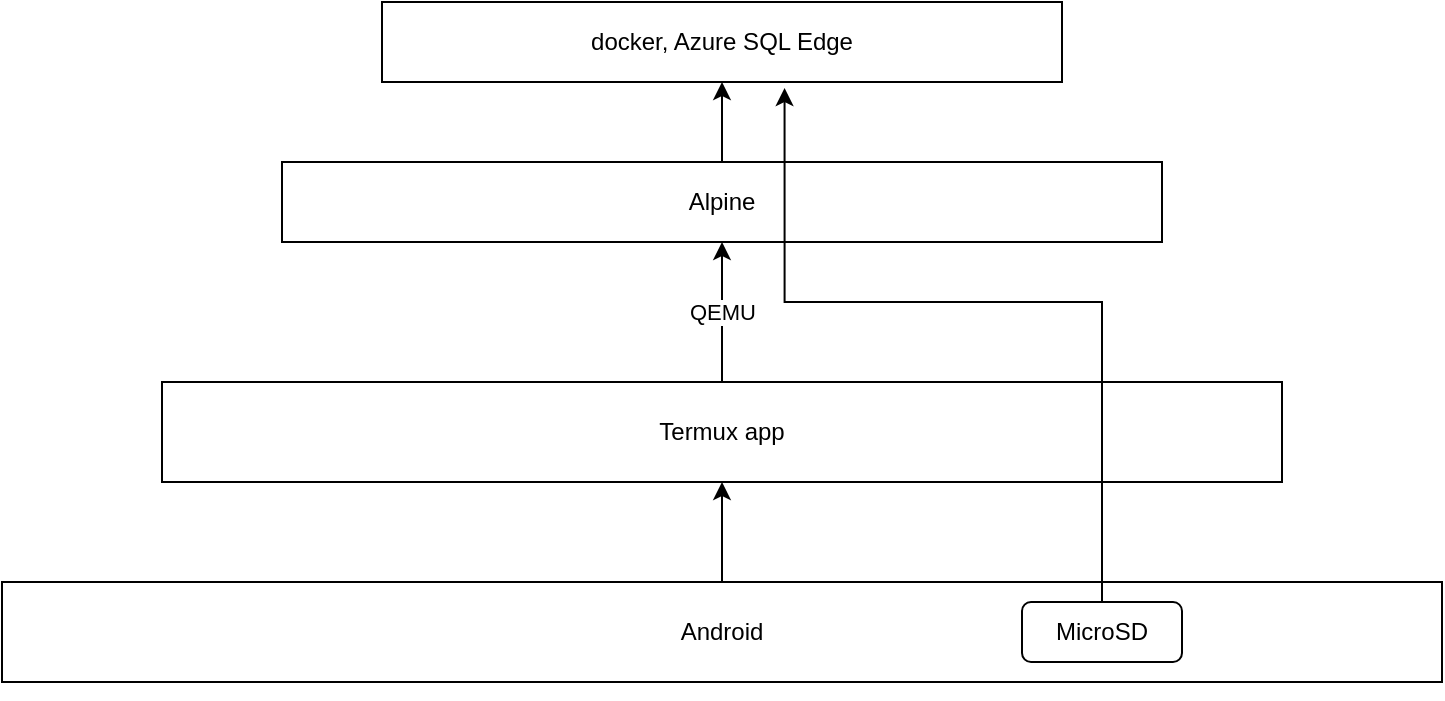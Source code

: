 <mxfile version="24.9.1">
  <diagram name="Page-1" id="q2uFFpw6A81g-2KVfSTK">
    <mxGraphModel dx="1050" dy="653" grid="1" gridSize="10" guides="1" tooltips="1" connect="1" arrows="1" fold="1" page="1" pageScale="1" pageWidth="850" pageHeight="1100" math="0" shadow="0">
      <root>
        <mxCell id="0" />
        <mxCell id="1" parent="0" />
        <mxCell id="lY29EebwksP_RlhY7hUK-5" style="edgeStyle=orthogonalEdgeStyle;rounded=0;orthogonalLoop=1;jettySize=auto;html=1;entryX=0.5;entryY=1;entryDx=0;entryDy=0;" parent="1" source="lY29EebwksP_RlhY7hUK-2" target="lY29EebwksP_RlhY7hUK-3" edge="1">
          <mxGeometry relative="1" as="geometry">
            <mxPoint x="410" y="350" as="targetPoint" />
          </mxGeometry>
        </mxCell>
        <mxCell id="lY29EebwksP_RlhY7hUK-2" value="Android" style="rounded=0;whiteSpace=wrap;html=1;" parent="1" vertex="1">
          <mxGeometry x="50" y="460" width="720" height="50" as="geometry" />
        </mxCell>
        <mxCell id="lY29EebwksP_RlhY7hUK-7" value="QEMU" style="edgeStyle=orthogonalEdgeStyle;rounded=0;orthogonalLoop=1;jettySize=auto;html=1;exitX=0.5;exitY=0;exitDx=0;exitDy=0;entryX=0.5;entryY=1;entryDx=0;entryDy=0;" parent="1" source="lY29EebwksP_RlhY7hUK-3" target="lY29EebwksP_RlhY7hUK-6" edge="1">
          <mxGeometry relative="1" as="geometry" />
        </mxCell>
        <mxCell id="lY29EebwksP_RlhY7hUK-3" value="Termux app" style="rounded=0;whiteSpace=wrap;html=1;" parent="1" vertex="1">
          <mxGeometry x="130" y="360" width="560" height="50" as="geometry" />
        </mxCell>
        <mxCell id="lY29EebwksP_RlhY7hUK-9" style="edgeStyle=orthogonalEdgeStyle;rounded=0;orthogonalLoop=1;jettySize=auto;html=1;exitX=0.5;exitY=0;exitDx=0;exitDy=0;entryX=0.5;entryY=1;entryDx=0;entryDy=0;" parent="1" source="lY29EebwksP_RlhY7hUK-6" target="lY29EebwksP_RlhY7hUK-8" edge="1">
          <mxGeometry relative="1" as="geometry" />
        </mxCell>
        <mxCell id="lY29EebwksP_RlhY7hUK-6" value="Alpine" style="rounded=0;whiteSpace=wrap;html=1;" parent="1" vertex="1">
          <mxGeometry x="190" y="250" width="440" height="40" as="geometry" />
        </mxCell>
        <mxCell id="lY29EebwksP_RlhY7hUK-8" value="docker, Azure SQL Edge" style="rounded=0;whiteSpace=wrap;html=1;" parent="1" vertex="1">
          <mxGeometry x="240" y="170" width="340" height="40" as="geometry" />
        </mxCell>
        <mxCell id="lY29EebwksP_RlhY7hUK-10" style="edgeStyle=orthogonalEdgeStyle;rounded=0;orthogonalLoop=1;jettySize=auto;html=1;exitX=0.5;exitY=1;exitDx=0;exitDy=0;" parent="1" source="lY29EebwksP_RlhY7hUK-2" target="lY29EebwksP_RlhY7hUK-2" edge="1">
          <mxGeometry relative="1" as="geometry" />
        </mxCell>
        <mxCell id="9H2rqrs96JmcYUF9J7Ho-2" value="MicroSD" style="rounded=1;whiteSpace=wrap;html=1;" vertex="1" parent="1">
          <mxGeometry x="560" y="470" width="80" height="30" as="geometry" />
        </mxCell>
        <mxCell id="9H2rqrs96JmcYUF9J7Ho-3" style="edgeStyle=orthogonalEdgeStyle;rounded=0;orthogonalLoop=1;jettySize=auto;html=1;exitX=0.5;exitY=0;exitDx=0;exitDy=0;entryX=0.592;entryY=1.075;entryDx=0;entryDy=0;entryPerimeter=0;" edge="1" parent="1" source="9H2rqrs96JmcYUF9J7Ho-2" target="lY29EebwksP_RlhY7hUK-8">
          <mxGeometry relative="1" as="geometry">
            <mxPoint x="420" y="320" as="targetPoint" />
            <Array as="points">
              <mxPoint x="600" y="320" />
              <mxPoint x="441" y="320" />
            </Array>
          </mxGeometry>
        </mxCell>
      </root>
    </mxGraphModel>
  </diagram>
</mxfile>

